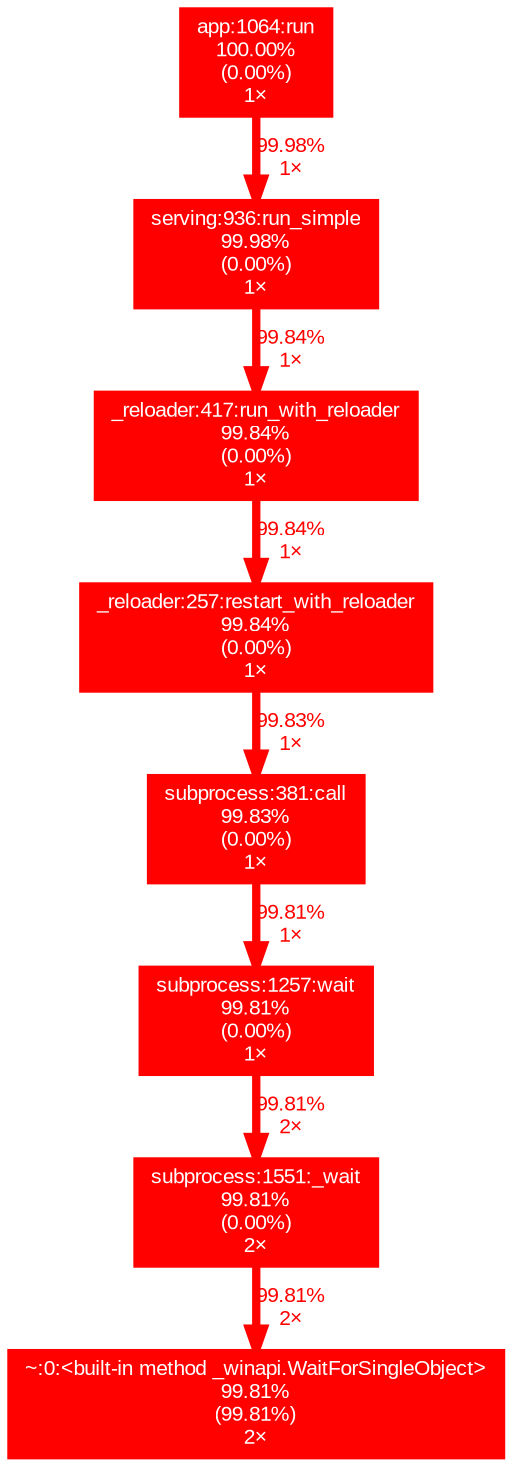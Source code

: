 digraph {
	graph [fontname=Arial, nodesep=0.125, ranksep=0.25];
	node [fontcolor=white, fontname=Arial, height=0, shape=box, style=filled, width=0];
	edge [fontname=Arial];
	15 [color="#ff0000", fontcolor="#ffffff", fontsize="10.00", label="app:1064:run\n100.00%\n(0.00%)\n1×", tooltip="C:\\projects\\flask_helloworld\\Lib\\site-packages\\flask\\app.py"];
	15 -> 150 [arrowsize="1.00", color="#ff0000", fontcolor="#ff0000", fontsize="10.00", label="99.98%\n1×", labeldistance="4.00", penwidth="4.00"];
	150 [color="#ff0000", fontcolor="#ffffff", fontsize="10.00", label="serving:936:run_simple\n99.98%\n(0.00%)\n1×", tooltip="C:\\projects\\flask_helloworld\\Lib\\site-packages\\werkzeug\\serving.py"];
	150 -> 262 [arrowsize="1.00", color="#ff0200", fontcolor="#ff0200", fontsize="10.00", label="99.84%\n1×", labeldistance="3.99", penwidth="3.99"];
	256 [color="#ff0200", fontcolor="#ffffff", fontsize="10.00", label="_reloader:257:restart_with_reloader\n99.84%\n(0.00%)\n1×", tooltip="C:\\projects\\flask_helloworld\\Lib\\site-packages\\werkzeug\\_reloader.py"];
	256 -> 266 [arrowsize="1.00", color="#ff0200", fontcolor="#ff0200", fontsize="10.00", label="99.83%\n1×", labeldistance="3.99", penwidth="3.99"];
	262 [color="#ff0200", fontcolor="#ffffff", fontsize="10.00", label="_reloader:417:run_with_reloader\n99.84%\n(0.00%)\n1×", tooltip="C:\\projects\\flask_helloworld\\Lib\\site-packages\\werkzeug\\_reloader.py"];
	262 -> 256 [arrowsize="1.00", color="#ff0200", fontcolor="#ff0200", fontsize="10.00", label="99.84%\n1×", labeldistance="3.99", penwidth="3.99"];
	266 [color="#ff0200", fontcolor="#ffffff", fontsize="10.00", label="subprocess:381:call\n99.83%\n(0.00%)\n1×", tooltip="C:\\Users\\dlee\\AppData\\Local\\Programs\\Python\\Python311\\Lib\\subprocess.py"];
	266 -> 303 [arrowsize="1.00", color="#ff0200", fontcolor="#ff0200", fontsize="10.00", label="99.81%\n1×", labeldistance="3.99", penwidth="3.99"];
	303 [color="#ff0200", fontcolor="#ffffff", fontsize="10.00", label="subprocess:1257:wait\n99.81%\n(0.00%)\n1×", tooltip="C:\\Users\\dlee\\AppData\\Local\\Programs\\Python\\Python311\\Lib\\subprocess.py"];
	303 -> 352 [arrowsize="1.00", color="#ff0200", fontcolor="#ff0200", fontsize="10.00", label="99.81%\n2×", labeldistance="3.99", penwidth="3.99"];
	352 [color="#ff0200", fontcolor="#ffffff", fontsize="10.00", label="subprocess:1551:_wait\n99.81%\n(0.00%)\n2×", tooltip="C:\\Users\\dlee\\AppData\\Local\\Programs\\Python\\Python311\\Lib\\subprocess.py"];
	352 -> 499 [arrowsize="1.00", color="#ff0200", fontcolor="#ff0200", fontsize="10.00", label="99.81%\n2×", labeldistance="3.99", penwidth="3.99"];
	499 [color="#ff0200", fontcolor="#ffffff", fontsize="10.00", label="~:0:<built-in method _winapi.WaitForSingleObject>\n99.81%\n(99.81%)\n2×", tooltip="~"];
}
